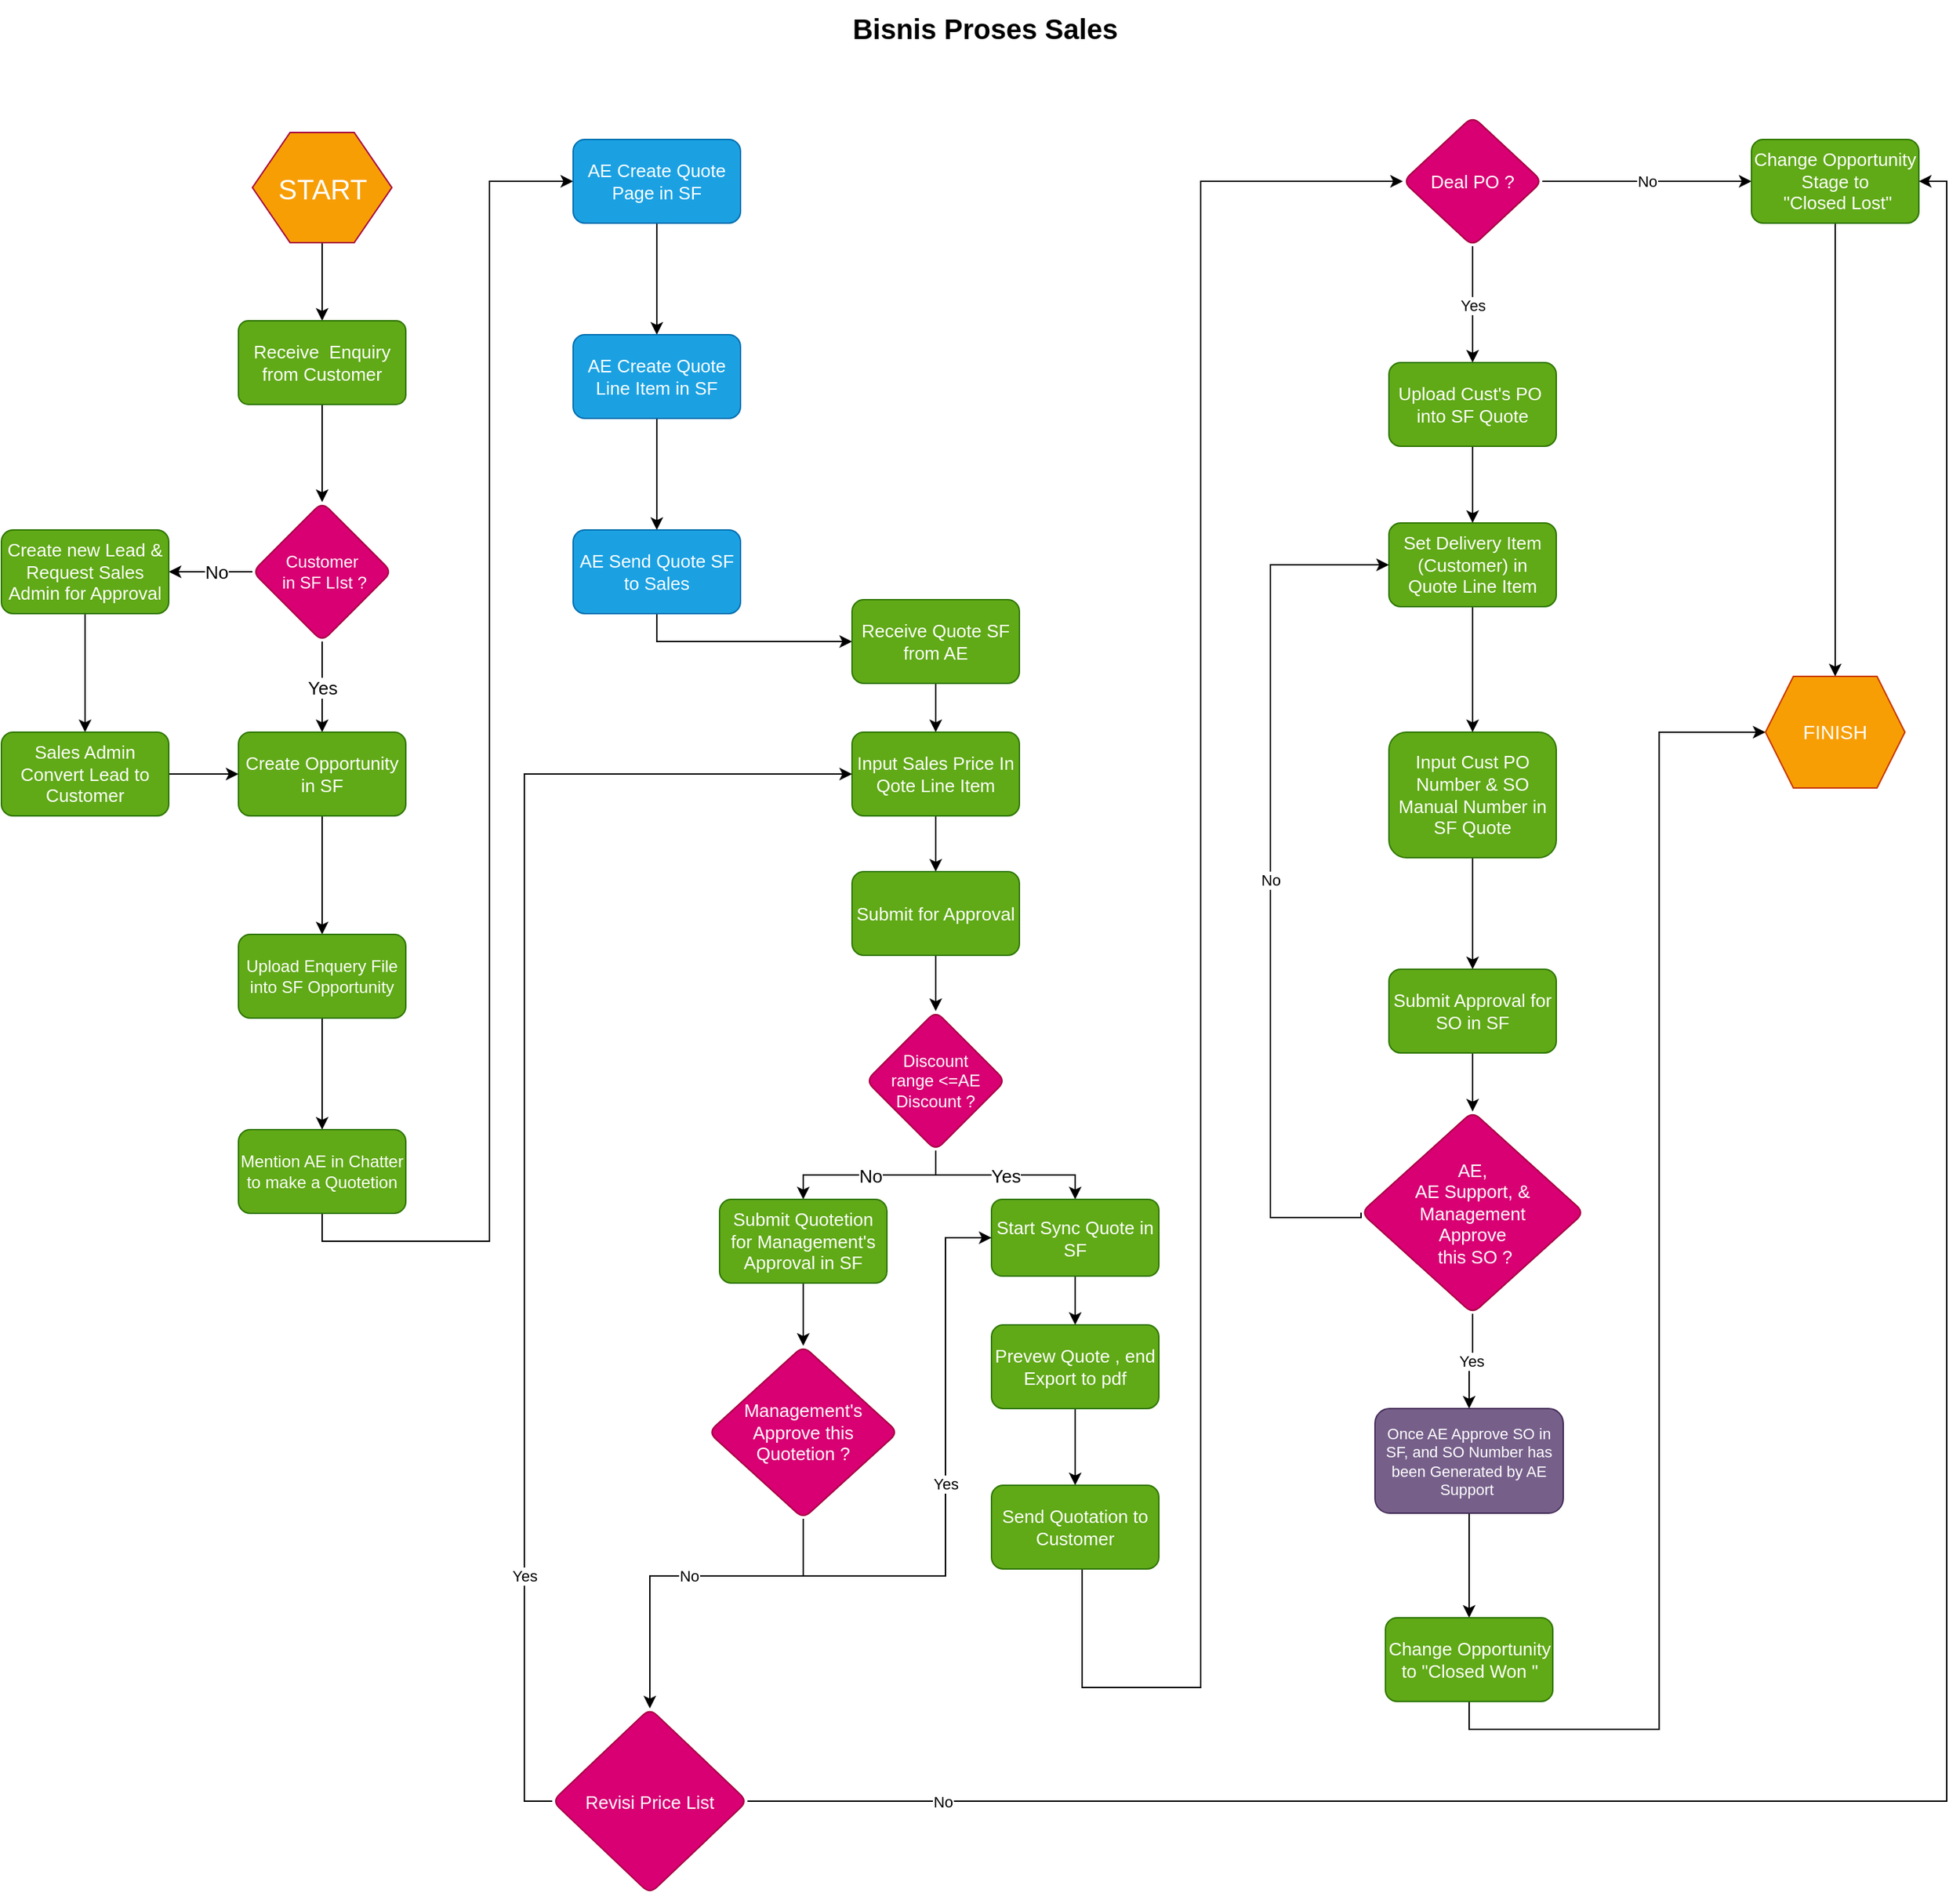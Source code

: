 <mxfile version="20.5.1" type="github">
  <diagram id="C5RBs43oDa-KdzZeNtuy" name="Page-1">
    <mxGraphModel dx="1021" dy="567" grid="1" gridSize="5" guides="1" tooltips="1" connect="1" arrows="1" fold="1" page="1" pageScale="1" pageWidth="1169" pageHeight="827" math="0" shadow="0">
      <root>
        <mxCell id="WIyWlLk6GJQsqaUBKTNV-0" />
        <mxCell id="WIyWlLk6GJQsqaUBKTNV-1" parent="WIyWlLk6GJQsqaUBKTNV-0" />
        <mxCell id="8EcOTREGMyz1jMZO3tZU-0" value="Bisnis Proses Sales" style="text;html=1;align=center;verticalAlign=middle;resizable=0;points=[];autosize=1;strokeColor=none;fillColor=none;fontStyle=1;fontSize=20;" parent="WIyWlLk6GJQsqaUBKTNV-1" vertex="1">
          <mxGeometry x="610" y="30" width="210" height="40" as="geometry" />
        </mxCell>
        <mxCell id="8EcOTREGMyz1jMZO3tZU-26" style="edgeStyle=orthogonalEdgeStyle;rounded=0;orthogonalLoop=1;jettySize=auto;html=1;exitX=0.5;exitY=1;exitDx=0;exitDy=0;entryX=0.5;entryY=0;entryDx=0;entryDy=0;fontSize=13;" parent="WIyWlLk6GJQsqaUBKTNV-1" source="8EcOTREGMyz1jMZO3tZU-5" target="8EcOTREGMyz1jMZO3tZU-7" edge="1">
          <mxGeometry relative="1" as="geometry" />
        </mxCell>
        <mxCell id="8EcOTREGMyz1jMZO3tZU-5" value="START" style="verticalLabelPosition=middle;verticalAlign=middle;html=1;shape=hexagon;perimeter=hexagonPerimeter2;arcSize=6;size=0.27;fontSize=20;labelPosition=center;align=center;fillColor=#F79E05;strokeColor=#A50040;fontColor=#ffffff;" parent="WIyWlLk6GJQsqaUBKTNV-1" vertex="1">
          <mxGeometry x="190" y="125" width="100" height="79" as="geometry" />
        </mxCell>
        <mxCell id="8EcOTREGMyz1jMZO3tZU-10" value="" style="edgeStyle=orthogonalEdgeStyle;rounded=0;orthogonalLoop=1;jettySize=auto;html=1;fontSize=13;" parent="WIyWlLk6GJQsqaUBKTNV-1" source="8EcOTREGMyz1jMZO3tZU-7" target="8EcOTREGMyz1jMZO3tZU-9" edge="1">
          <mxGeometry relative="1" as="geometry" />
        </mxCell>
        <mxCell id="8EcOTREGMyz1jMZO3tZU-7" value="Receive&amp;nbsp; Enquiry from Customer" style="rounded=1;whiteSpace=wrap;html=1;absoluteArcSize=1;arcSize=14;strokeWidth=1;fontSize=13;fillColor=#60a917;fontColor=#ffffff;strokeColor=#2D7600;" parent="WIyWlLk6GJQsqaUBKTNV-1" vertex="1">
          <mxGeometry x="180" y="260" width="120" height="60" as="geometry" />
        </mxCell>
        <mxCell id="8EcOTREGMyz1jMZO3tZU-16" value="Yes" style="edgeStyle=orthogonalEdgeStyle;rounded=0;orthogonalLoop=1;jettySize=auto;html=1;fontSize=13;" parent="WIyWlLk6GJQsqaUBKTNV-1" source="8EcOTREGMyz1jMZO3tZU-9" target="8EcOTREGMyz1jMZO3tZU-15" edge="1">
          <mxGeometry relative="1" as="geometry" />
        </mxCell>
        <mxCell id="8EcOTREGMyz1jMZO3tZU-20" value="No" style="edgeStyle=orthogonalEdgeStyle;rounded=0;orthogonalLoop=1;jettySize=auto;html=1;fontSize=13;" parent="WIyWlLk6GJQsqaUBKTNV-1" source="8EcOTREGMyz1jMZO3tZU-9" target="8EcOTREGMyz1jMZO3tZU-19" edge="1">
          <mxGeometry x="-0.167" relative="1" as="geometry">
            <mxPoint x="-1" as="offset" />
          </mxGeometry>
        </mxCell>
        <mxCell id="8EcOTREGMyz1jMZO3tZU-9" value="Customer&lt;br&gt;&amp;nbsp;in SF LIst ?" style="rhombus;whiteSpace=wrap;html=1;fontSize=12;rounded=1;arcSize=14;strokeWidth=1;fillColor=#d80073;fontColor=#ffffff;strokeColor=#A50040;" parent="WIyWlLk6GJQsqaUBKTNV-1" vertex="1">
          <mxGeometry x="190" y="390" width="100" height="100" as="geometry" />
        </mxCell>
        <mxCell id="8EcOTREGMyz1jMZO3tZU-18" value="" style="edgeStyle=orthogonalEdgeStyle;rounded=0;orthogonalLoop=1;jettySize=auto;html=1;fontSize=13;" parent="WIyWlLk6GJQsqaUBKTNV-1" source="8EcOTREGMyz1jMZO3tZU-15" target="8EcOTREGMyz1jMZO3tZU-17" edge="1">
          <mxGeometry relative="1" as="geometry" />
        </mxCell>
        <mxCell id="8EcOTREGMyz1jMZO3tZU-15" value="Create Opportunity in SF" style="rounded=1;whiteSpace=wrap;html=1;fontSize=13;arcSize=14;strokeWidth=1;fillColor=#60a917;strokeColor=#2D7600;fontColor=#ffffff;" parent="WIyWlLk6GJQsqaUBKTNV-1" vertex="1">
          <mxGeometry x="180" y="555" width="120" height="60" as="geometry" />
        </mxCell>
        <mxCell id="8EcOTREGMyz1jMZO3tZU-27" style="edgeStyle=orthogonalEdgeStyle;rounded=0;orthogonalLoop=1;jettySize=auto;html=1;exitX=0.5;exitY=1;exitDx=0;exitDy=0;entryX=0;entryY=0.5;entryDx=0;entryDy=0;fontSize=13;" parent="WIyWlLk6GJQsqaUBKTNV-1" source="Bv1pG6rDbhh4RcwNzwZb-11" target="8EcOTREGMyz1jMZO3tZU-24" edge="1">
          <mxGeometry relative="1" as="geometry" />
        </mxCell>
        <mxCell id="Bv1pG6rDbhh4RcwNzwZb-12" value="" style="edgeStyle=none;rounded=0;orthogonalLoop=1;jettySize=auto;html=1;fontFamily=Helvetica;fontSize=12;fontColor=#FFFFFF;" parent="WIyWlLk6GJQsqaUBKTNV-1" source="8EcOTREGMyz1jMZO3tZU-17" target="Bv1pG6rDbhh4RcwNzwZb-11" edge="1">
          <mxGeometry relative="1" as="geometry" />
        </mxCell>
        <mxCell id="8EcOTREGMyz1jMZO3tZU-17" value="Upload Enquery File into SF Opportunity" style="rounded=1;whiteSpace=wrap;html=1;fontSize=12;arcSize=14;strokeWidth=1;fillColor=#60a917;fontColor=#ffffff;strokeColor=#2D7600;" parent="WIyWlLk6GJQsqaUBKTNV-1" vertex="1">
          <mxGeometry x="180" y="700" width="120" height="60" as="geometry" />
        </mxCell>
        <mxCell id="8EcOTREGMyz1jMZO3tZU-22" value="" style="edgeStyle=orthogonalEdgeStyle;rounded=0;orthogonalLoop=1;jettySize=auto;html=1;fontSize=13;" parent="WIyWlLk6GJQsqaUBKTNV-1" source="8EcOTREGMyz1jMZO3tZU-19" target="8EcOTREGMyz1jMZO3tZU-21" edge="1">
          <mxGeometry relative="1" as="geometry" />
        </mxCell>
        <mxCell id="8EcOTREGMyz1jMZO3tZU-19" value="Create new Lead &amp;amp; Request Sales Admin for Approval" style="whiteSpace=wrap;html=1;fontSize=13;rounded=1;arcSize=14;strokeWidth=1;fillColor=#60a917;fontColor=#ffffff;strokeColor=#2D7600;" parent="WIyWlLk6GJQsqaUBKTNV-1" vertex="1">
          <mxGeometry x="10" y="410" width="120" height="60" as="geometry" />
        </mxCell>
        <mxCell id="8EcOTREGMyz1jMZO3tZU-23" style="edgeStyle=orthogonalEdgeStyle;rounded=0;orthogonalLoop=1;jettySize=auto;html=1;entryX=0;entryY=0.5;entryDx=0;entryDy=0;fontSize=13;" parent="WIyWlLk6GJQsqaUBKTNV-1" source="8EcOTREGMyz1jMZO3tZU-21" target="8EcOTREGMyz1jMZO3tZU-15" edge="1">
          <mxGeometry relative="1" as="geometry" />
        </mxCell>
        <mxCell id="8EcOTREGMyz1jMZO3tZU-21" value="Sales Admin Convert Lead to Customer" style="rounded=1;whiteSpace=wrap;html=1;fontSize=13;arcSize=14;strokeWidth=1;fillColor=#60a917;fontColor=#ffffff;strokeColor=#2D7600;" parent="WIyWlLk6GJQsqaUBKTNV-1" vertex="1">
          <mxGeometry x="10" y="555" width="120" height="60" as="geometry" />
        </mxCell>
        <mxCell id="8EcOTREGMyz1jMZO3tZU-29" value="" style="edgeStyle=orthogonalEdgeStyle;rounded=0;orthogonalLoop=1;jettySize=auto;html=1;fontSize=13;" parent="WIyWlLk6GJQsqaUBKTNV-1" source="8EcOTREGMyz1jMZO3tZU-24" target="8EcOTREGMyz1jMZO3tZU-28" edge="1">
          <mxGeometry relative="1" as="geometry" />
        </mxCell>
        <mxCell id="8EcOTREGMyz1jMZO3tZU-24" value="AE Create Quote Page in SF" style="rounded=1;whiteSpace=wrap;html=1;fontSize=13;arcSize=14;strokeWidth=1;fillColor=#1ba1e2;fontColor=#ffffff;strokeColor=#006EAF;" parent="WIyWlLk6GJQsqaUBKTNV-1" vertex="1">
          <mxGeometry x="420" y="130" width="120" height="60" as="geometry" />
        </mxCell>
        <mxCell id="8EcOTREGMyz1jMZO3tZU-31" value="" style="edgeStyle=orthogonalEdgeStyle;rounded=0;orthogonalLoop=1;jettySize=auto;html=1;fontSize=13;" parent="WIyWlLk6GJQsqaUBKTNV-1" source="8EcOTREGMyz1jMZO3tZU-28" target="8EcOTREGMyz1jMZO3tZU-30" edge="1">
          <mxGeometry relative="1" as="geometry" />
        </mxCell>
        <mxCell id="8EcOTREGMyz1jMZO3tZU-28" value="AE Create Quote Line Item in SF" style="rounded=1;whiteSpace=wrap;html=1;fontSize=13;arcSize=14;strokeWidth=1;fillColor=#1ba1e2;fontColor=#ffffff;strokeColor=#006EAF;" parent="WIyWlLk6GJQsqaUBKTNV-1" vertex="1">
          <mxGeometry x="420" y="270" width="120" height="60" as="geometry" />
        </mxCell>
        <mxCell id="8EcOTREGMyz1jMZO3tZU-36" style="edgeStyle=orthogonalEdgeStyle;rounded=0;orthogonalLoop=1;jettySize=auto;html=1;exitX=0.5;exitY=1;exitDx=0;exitDy=0;entryX=0;entryY=0.5;entryDx=0;entryDy=0;fontSize=13;" parent="WIyWlLk6GJQsqaUBKTNV-1" source="8EcOTREGMyz1jMZO3tZU-30" target="8EcOTREGMyz1jMZO3tZU-34" edge="1">
          <mxGeometry relative="1" as="geometry" />
        </mxCell>
        <mxCell id="8EcOTREGMyz1jMZO3tZU-30" value="AE Send Quote SF to Sales" style="rounded=1;whiteSpace=wrap;html=1;fontSize=13;arcSize=14;strokeWidth=1;fillColor=#1ba1e2;fontColor=#ffffff;strokeColor=#006EAF;" parent="WIyWlLk6GJQsqaUBKTNV-1" vertex="1">
          <mxGeometry x="420" y="410" width="120" height="60" as="geometry" />
        </mxCell>
        <mxCell id="8EcOTREGMyz1jMZO3tZU-38" value="" style="edgeStyle=orthogonalEdgeStyle;rounded=0;orthogonalLoop=1;jettySize=auto;html=1;fontSize=13;" parent="WIyWlLk6GJQsqaUBKTNV-1" source="8EcOTREGMyz1jMZO3tZU-34" target="8EcOTREGMyz1jMZO3tZU-37" edge="1">
          <mxGeometry relative="1" as="geometry" />
        </mxCell>
        <mxCell id="8EcOTREGMyz1jMZO3tZU-34" value="Receive Quote SF from AE" style="whiteSpace=wrap;html=1;fontSize=13;rounded=1;arcSize=14;strokeWidth=1;fillColor=#60a917;fontColor=#ffffff;strokeColor=#2D7600;" parent="WIyWlLk6GJQsqaUBKTNV-1" vertex="1">
          <mxGeometry x="620" y="460" width="120" height="60" as="geometry" />
        </mxCell>
        <mxCell id="JqkhvgP3lDVbGr0tkGKe-7" value="" style="edgeStyle=orthogonalEdgeStyle;rounded=0;orthogonalLoop=1;jettySize=auto;html=1;" edge="1" parent="WIyWlLk6GJQsqaUBKTNV-1" source="8EcOTREGMyz1jMZO3tZU-37" target="JqkhvgP3lDVbGr0tkGKe-0">
          <mxGeometry relative="1" as="geometry" />
        </mxCell>
        <mxCell id="8EcOTREGMyz1jMZO3tZU-37" value="Input Sales Price In Qote Line Item" style="whiteSpace=wrap;html=1;fontSize=13;rounded=1;arcSize=14;strokeWidth=1;fillColor=#60a917;fontColor=#ffffff;strokeColor=#2D7600;" parent="WIyWlLk6GJQsqaUBKTNV-1" vertex="1">
          <mxGeometry x="620" y="555" width="120" height="60" as="geometry" />
        </mxCell>
        <mxCell id="8EcOTREGMyz1jMZO3tZU-47" value="No" style="edgeStyle=elbowEdgeStyle;rounded=0;orthogonalLoop=1;jettySize=auto;elbow=vertical;html=1;fontSize=13;" parent="WIyWlLk6GJQsqaUBKTNV-1" source="8EcOTREGMyz1jMZO3tZU-39" target="8EcOTREGMyz1jMZO3tZU-46" edge="1">
          <mxGeometry relative="1" as="geometry" />
        </mxCell>
        <mxCell id="8EcOTREGMyz1jMZO3tZU-49" value="Yes" style="edgeStyle=elbowEdgeStyle;rounded=0;orthogonalLoop=1;jettySize=auto;elbow=vertical;html=1;fontSize=13;" parent="WIyWlLk6GJQsqaUBKTNV-1" source="8EcOTREGMyz1jMZO3tZU-39" target="8EcOTREGMyz1jMZO3tZU-48" edge="1">
          <mxGeometry relative="1" as="geometry" />
        </mxCell>
        <mxCell id="Bv1pG6rDbhh4RcwNzwZb-2" style="edgeStyle=none;rounded=0;orthogonalLoop=1;jettySize=auto;html=1;exitX=0.5;exitY=1;exitDx=0;exitDy=0;entryX=0.5;entryY=0;entryDx=0;entryDy=0;fontFamily=Helvetica;fontSize=12;fontColor=#FFFFFF;" parent="WIyWlLk6GJQsqaUBKTNV-1" source="8EcOTREGMyz1jMZO3tZU-46" target="Bv1pG6rDbhh4RcwNzwZb-0" edge="1">
          <mxGeometry relative="1" as="geometry" />
        </mxCell>
        <mxCell id="8EcOTREGMyz1jMZO3tZU-46" value="Submit Quotetion for Management&#39;s Approval in SF" style="whiteSpace=wrap;html=1;fontSize=13;rounded=1;arcSize=14;strokeWidth=1;fillColor=#60a917;fontColor=#ffffff;strokeColor=#2D7600;" parent="WIyWlLk6GJQsqaUBKTNV-1" vertex="1">
          <mxGeometry x="525" y="890" width="120" height="60" as="geometry" />
        </mxCell>
        <mxCell id="JqkhvgP3lDVbGr0tkGKe-20" style="edgeStyle=none;rounded=0;orthogonalLoop=1;jettySize=auto;html=1;exitX=0.5;exitY=1;exitDx=0;exitDy=0;entryX=0.5;entryY=0;entryDx=0;entryDy=0;" edge="1" parent="WIyWlLk6GJQsqaUBKTNV-1" source="8EcOTREGMyz1jMZO3tZU-48" target="0KOkeijIJ7gyHbX02i4s-0">
          <mxGeometry relative="1" as="geometry" />
        </mxCell>
        <mxCell id="8EcOTREGMyz1jMZO3tZU-48" value="Start Sync Quote in SF" style="whiteSpace=wrap;html=1;fontSize=13;rounded=1;arcSize=14;strokeWidth=1;fillColor=#60a917;fontColor=#ffffff;strokeColor=#2D7600;" parent="WIyWlLk6GJQsqaUBKTNV-1" vertex="1">
          <mxGeometry x="720" y="890" width="120" height="55" as="geometry" />
        </mxCell>
        <mxCell id="CEy67A7VbpGF-3hFrqcU-10" value="Yes" style="edgeStyle=orthogonalEdgeStyle;rounded=0;orthogonalLoop=1;jettySize=auto;html=1;elbow=vertical;" parent="WIyWlLk6GJQsqaUBKTNV-1" source="CEy67A7VbpGF-3hFrqcU-6" target="CEy67A7VbpGF-3hFrqcU-9" edge="1">
          <mxGeometry relative="1" as="geometry" />
        </mxCell>
        <mxCell id="CEy67A7VbpGF-3hFrqcU-20" value="No" style="edgeStyle=orthogonalEdgeStyle;rounded=0;orthogonalLoop=1;jettySize=auto;html=1;elbow=vertical;" parent="WIyWlLk6GJQsqaUBKTNV-1" source="CEy67A7VbpGF-3hFrqcU-6" target="CEy67A7VbpGF-3hFrqcU-19" edge="1">
          <mxGeometry relative="1" as="geometry" />
        </mxCell>
        <mxCell id="CEy67A7VbpGF-3hFrqcU-6" value="Deal PO ?" style="rhombus;whiteSpace=wrap;html=1;fontSize=13;rounded=1;arcSize=14;strokeWidth=1;fillColor=#d80073;fontColor=#ffffff;strokeColor=#A50040;" parent="WIyWlLk6GJQsqaUBKTNV-1" vertex="1">
          <mxGeometry x="1015" y="113.5" width="100" height="93" as="geometry" />
        </mxCell>
        <mxCell id="Bv1pG6rDbhh4RcwNzwZb-9" style="edgeStyle=none;rounded=0;orthogonalLoop=1;jettySize=auto;html=1;exitX=0.5;exitY=1;exitDx=0;exitDy=0;entryX=0.5;entryY=0;entryDx=0;entryDy=0;fontFamily=Helvetica;fontSize=12;fontColor=#1A1A1A;" parent="WIyWlLk6GJQsqaUBKTNV-1" source="CEy67A7VbpGF-3hFrqcU-9" target="Bv1pG6rDbhh4RcwNzwZb-7" edge="1">
          <mxGeometry relative="1" as="geometry" />
        </mxCell>
        <mxCell id="CEy67A7VbpGF-3hFrqcU-9" value="Upload Cust&#39;s PO&amp;nbsp;&lt;br&gt;into SF Quote" style="whiteSpace=wrap;html=1;fontSize=13;rounded=1;arcSize=14;strokeWidth=1;fillColor=#60a917;fontColor=#ffffff;strokeColor=#2D7600;" parent="WIyWlLk6GJQsqaUBKTNV-1" vertex="1">
          <mxGeometry x="1005" y="290" width="120" height="60" as="geometry" />
        </mxCell>
        <mxCell id="CEy67A7VbpGF-3hFrqcU-14" value="" style="edgeStyle=orthogonalEdgeStyle;rounded=0;orthogonalLoop=1;jettySize=auto;html=1;elbow=vertical;" parent="WIyWlLk6GJQsqaUBKTNV-1" source="CEy67A7VbpGF-3hFrqcU-11" target="CEy67A7VbpGF-3hFrqcU-13" edge="1">
          <mxGeometry relative="1" as="geometry" />
        </mxCell>
        <mxCell id="CEy67A7VbpGF-3hFrqcU-11" value="Input Cust PO Number &amp;amp; SO Manual Number in SF Quote" style="whiteSpace=wrap;html=1;fontSize=13;rounded=1;arcSize=14;strokeWidth=1;fillColor=#60a917;fontColor=#ffffff;strokeColor=#2D7600;" parent="WIyWlLk6GJQsqaUBKTNV-1" vertex="1">
          <mxGeometry x="1005" y="555" width="120" height="90" as="geometry" />
        </mxCell>
        <mxCell id="JqkhvgP3lDVbGr0tkGKe-15" style="edgeStyle=orthogonalEdgeStyle;rounded=0;orthogonalLoop=1;jettySize=auto;html=1;exitX=0.5;exitY=1;exitDx=0;exitDy=0;" edge="1" parent="WIyWlLk6GJQsqaUBKTNV-1" source="CEy67A7VbpGF-3hFrqcU-13" target="JqkhvgP3lDVbGr0tkGKe-6">
          <mxGeometry relative="1" as="geometry" />
        </mxCell>
        <mxCell id="CEy67A7VbpGF-3hFrqcU-13" value="Submit Approval for SO in SF" style="whiteSpace=wrap;html=1;fontSize=13;rounded=1;arcSize=14;strokeWidth=1;fillColor=#60a917;fontColor=#ffffff;strokeColor=#2D7600;" parent="WIyWlLk6GJQsqaUBKTNV-1" vertex="1">
          <mxGeometry x="1005" y="725" width="120" height="60" as="geometry" />
        </mxCell>
        <mxCell id="CEy67A7VbpGF-3hFrqcU-18" value="" style="edgeStyle=orthogonalEdgeStyle;rounded=0;orthogonalLoop=1;jettySize=auto;html=1;elbow=vertical;" parent="WIyWlLk6GJQsqaUBKTNV-1" source="CEy67A7VbpGF-3hFrqcU-15" target="CEy67A7VbpGF-3hFrqcU-17" edge="1">
          <mxGeometry relative="1" as="geometry" />
        </mxCell>
        <mxCell id="CEy67A7VbpGF-3hFrqcU-15" value="Once AE Approve SO in SF, and SO Number has been Generated by AE Support&amp;nbsp;" style="whiteSpace=wrap;html=1;fontSize=11;rounded=1;arcSize=14;strokeWidth=1;fillColor=#76608a;fontColor=#ffffff;strokeColor=#432D57;" parent="WIyWlLk6GJQsqaUBKTNV-1" vertex="1">
          <mxGeometry x="995" y="1040" width="135" height="75" as="geometry" />
        </mxCell>
        <mxCell id="CEy67A7VbpGF-3hFrqcU-24" style="edgeStyle=orthogonalEdgeStyle;rounded=0;orthogonalLoop=1;jettySize=auto;html=1;exitX=0.5;exitY=1;exitDx=0;exitDy=0;entryX=0;entryY=0.5;entryDx=0;entryDy=0;" parent="WIyWlLk6GJQsqaUBKTNV-1" source="CEy67A7VbpGF-3hFrqcU-17" target="CEy67A7VbpGF-3hFrqcU-21" edge="1">
          <mxGeometry relative="1" as="geometry" />
        </mxCell>
        <mxCell id="CEy67A7VbpGF-3hFrqcU-17" value="Change Opportunity to &quot;Closed Won &quot;" style="whiteSpace=wrap;html=1;fontSize=13;rounded=1;arcSize=14;strokeWidth=1;fillColor=#60a917;fontColor=#ffffff;strokeColor=#2D7600;" parent="WIyWlLk6GJQsqaUBKTNV-1" vertex="1">
          <mxGeometry x="1002.5" y="1190" width="120" height="60" as="geometry" />
        </mxCell>
        <mxCell id="CEy67A7VbpGF-3hFrqcU-25" style="edgeStyle=orthogonalEdgeStyle;rounded=0;orthogonalLoop=1;jettySize=auto;html=1;exitX=0.5;exitY=1;exitDx=0;exitDy=0;entryX=0.5;entryY=0;entryDx=0;entryDy=0;" parent="WIyWlLk6GJQsqaUBKTNV-1" source="CEy67A7VbpGF-3hFrqcU-19" target="CEy67A7VbpGF-3hFrqcU-21" edge="1">
          <mxGeometry relative="1" as="geometry" />
        </mxCell>
        <mxCell id="CEy67A7VbpGF-3hFrqcU-19" value="Change Opportunity Stage to&lt;br&gt;&amp;nbsp;&quot;Closed Lost&quot;" style="whiteSpace=wrap;html=1;fontSize=13;rounded=1;arcSize=14;strokeWidth=1;fillColor=#60a917;fontColor=#ffffff;strokeColor=#2D7600;" parent="WIyWlLk6GJQsqaUBKTNV-1" vertex="1">
          <mxGeometry x="1265" y="130" width="120" height="60" as="geometry" />
        </mxCell>
        <mxCell id="CEy67A7VbpGF-3hFrqcU-21" value="FINISH" style="shape=hexagon;perimeter=hexagonPerimeter2;whiteSpace=wrap;html=1;fixedSize=1;fontSize=14;fillColor=#F79E05;fontColor=#FFFFFF;strokeColor=#C73500;" parent="WIyWlLk6GJQsqaUBKTNV-1" vertex="1">
          <mxGeometry x="1275" y="515" width="100" height="80" as="geometry" />
        </mxCell>
        <mxCell id="0KOkeijIJ7gyHbX02i4s-3" value="" style="edgeStyle=orthogonalEdgeStyle;rounded=0;orthogonalLoop=1;jettySize=auto;html=1;fontSize=13;" parent="WIyWlLk6GJQsqaUBKTNV-1" source="0KOkeijIJ7gyHbX02i4s-0" target="0KOkeijIJ7gyHbX02i4s-2" edge="1">
          <mxGeometry relative="1" as="geometry" />
        </mxCell>
        <mxCell id="0KOkeijIJ7gyHbX02i4s-0" value="Prevew Quote , end Export to pdf" style="whiteSpace=wrap;html=1;fontSize=13;rounded=1;arcSize=14;strokeWidth=1;align=center;fillColor=#60a917;fontColor=#ffffff;strokeColor=#2D7600;" parent="WIyWlLk6GJQsqaUBKTNV-1" vertex="1">
          <mxGeometry x="720" y="980" width="120" height="60" as="geometry" />
        </mxCell>
        <mxCell id="JqkhvgP3lDVbGr0tkGKe-22" style="edgeStyle=orthogonalEdgeStyle;rounded=0;orthogonalLoop=1;jettySize=auto;html=1;exitX=0.5;exitY=1;exitDx=0;exitDy=0;entryX=0;entryY=0.5;entryDx=0;entryDy=0;" edge="1" parent="WIyWlLk6GJQsqaUBKTNV-1" source="0KOkeijIJ7gyHbX02i4s-2" target="CEy67A7VbpGF-3hFrqcU-6">
          <mxGeometry relative="1" as="geometry">
            <Array as="points">
              <mxPoint x="785" y="1240" />
              <mxPoint x="870" y="1240" />
              <mxPoint x="870" y="160" />
            </Array>
          </mxGeometry>
        </mxCell>
        <mxCell id="0KOkeijIJ7gyHbX02i4s-2" value="Send Quotation to Customer" style="rounded=1;whiteSpace=wrap;html=1;fontSize=13;arcSize=14;strokeWidth=1;fillColor=#60a917;fontColor=#ffffff;strokeColor=#2D7600;" parent="WIyWlLk6GJQsqaUBKTNV-1" vertex="1">
          <mxGeometry x="720" y="1095" width="120" height="60" as="geometry" />
        </mxCell>
        <mxCell id="JqkhvgP3lDVbGr0tkGKe-10" value="No" style="edgeStyle=orthogonalEdgeStyle;rounded=0;orthogonalLoop=1;jettySize=auto;html=1;" edge="1" parent="WIyWlLk6GJQsqaUBKTNV-1" source="Bv1pG6rDbhh4RcwNzwZb-0" target="JqkhvgP3lDVbGr0tkGKe-9">
          <mxGeometry relative="1" as="geometry">
            <Array as="points">
              <mxPoint x="585" y="1160" />
              <mxPoint x="475" y="1160" />
            </Array>
          </mxGeometry>
        </mxCell>
        <mxCell id="JqkhvgP3lDVbGr0tkGKe-23" value="Yes" style="edgeStyle=orthogonalEdgeStyle;rounded=0;orthogonalLoop=1;jettySize=auto;html=1;exitX=0.5;exitY=1;exitDx=0;exitDy=0;entryX=0;entryY=0.5;entryDx=0;entryDy=0;" edge="1" parent="WIyWlLk6GJQsqaUBKTNV-1" source="Bv1pG6rDbhh4RcwNzwZb-0" target="8EcOTREGMyz1jMZO3tZU-48">
          <mxGeometry relative="1" as="geometry">
            <Array as="points">
              <mxPoint x="585" y="1160" />
              <mxPoint x="687" y="1160" />
              <mxPoint x="687" y="918" />
            </Array>
          </mxGeometry>
        </mxCell>
        <mxCell id="Bv1pG6rDbhh4RcwNzwZb-0" value="Management&#39;s&lt;br&gt;Approve this &lt;br&gt;Quotetion ?" style="rhombus;whiteSpace=wrap;html=1;fontSize=13;fillColor=#d80073;strokeColor=#A50040;fontColor=#ffffff;rounded=1;arcSize=14;strokeWidth=1;" parent="WIyWlLk6GJQsqaUBKTNV-1" vertex="1">
          <mxGeometry x="517" y="995" width="136" height="124" as="geometry" />
        </mxCell>
        <mxCell id="Bv1pG6rDbhh4RcwNzwZb-10" style="edgeStyle=none;rounded=0;orthogonalLoop=1;jettySize=auto;html=1;exitX=0.5;exitY=1;exitDx=0;exitDy=0;fontFamily=Helvetica;fontSize=12;fontColor=#1A1A1A;" parent="WIyWlLk6GJQsqaUBKTNV-1" source="Bv1pG6rDbhh4RcwNzwZb-7" target="CEy67A7VbpGF-3hFrqcU-11" edge="1">
          <mxGeometry relative="1" as="geometry" />
        </mxCell>
        <mxCell id="Bv1pG6rDbhh4RcwNzwZb-7" value="Set Delivery Item (Customer) in&lt;br&gt;Quote Line Item" style="whiteSpace=wrap;html=1;fontSize=13;fillColor=#60a917;strokeColor=#2D7600;fontColor=#ffffff;rounded=1;arcSize=14;strokeWidth=1;" parent="WIyWlLk6GJQsqaUBKTNV-1" vertex="1">
          <mxGeometry x="1005" y="405" width="120" height="60" as="geometry" />
        </mxCell>
        <mxCell id="Bv1pG6rDbhh4RcwNzwZb-11" value="Mention AE in Chatter to make a Quotetion" style="whiteSpace=wrap;html=1;fillColor=#60a917;strokeColor=#2D7600;fontColor=#ffffff;rounded=1;arcSize=14;strokeWidth=1;" parent="WIyWlLk6GJQsqaUBKTNV-1" vertex="1">
          <mxGeometry x="180" y="840" width="120" height="60" as="geometry" />
        </mxCell>
        <mxCell id="JqkhvgP3lDVbGr0tkGKe-12" style="edgeStyle=orthogonalEdgeStyle;rounded=0;orthogonalLoop=1;jettySize=auto;html=1;exitX=0.5;exitY=1;exitDx=0;exitDy=0;" edge="1" parent="WIyWlLk6GJQsqaUBKTNV-1" source="JqkhvgP3lDVbGr0tkGKe-0" target="8EcOTREGMyz1jMZO3tZU-39">
          <mxGeometry relative="1" as="geometry" />
        </mxCell>
        <mxCell id="JqkhvgP3lDVbGr0tkGKe-0" value="Submit for Approval" style="whiteSpace=wrap;html=1;fontSize=13;fillColor=#60a917;strokeColor=#2D7600;fontColor=#ffffff;rounded=1;arcSize=14;strokeWidth=1;" vertex="1" parent="WIyWlLk6GJQsqaUBKTNV-1">
          <mxGeometry x="620" y="655" width="120" height="60" as="geometry" />
        </mxCell>
        <mxCell id="8EcOTREGMyz1jMZO3tZU-39" value="Discount&lt;br&gt;range &amp;lt;=AE Discount ?" style="rhombus;whiteSpace=wrap;html=1;fontSize=12;rounded=1;arcSize=14;strokeWidth=1;fillColor=#d80073;fontColor=#ffffff;strokeColor=#A50040;" parent="WIyWlLk6GJQsqaUBKTNV-1" vertex="1">
          <mxGeometry x="630" y="755" width="100" height="100" as="geometry" />
        </mxCell>
        <mxCell id="JqkhvgP3lDVbGr0tkGKe-14" value="No" style="edgeStyle=orthogonalEdgeStyle;rounded=0;orthogonalLoop=1;jettySize=auto;html=1;exitX=0;exitY=0.5;exitDx=0;exitDy=0;entryX=0;entryY=0.5;entryDx=0;entryDy=0;" edge="1" parent="WIyWlLk6GJQsqaUBKTNV-1" source="JqkhvgP3lDVbGr0tkGKe-6" target="Bv1pG6rDbhh4RcwNzwZb-7">
          <mxGeometry relative="1" as="geometry">
            <Array as="points">
              <mxPoint x="985" y="903" />
              <mxPoint x="920" y="903" />
              <mxPoint x="920" y="435" />
            </Array>
          </mxGeometry>
        </mxCell>
        <mxCell id="JqkhvgP3lDVbGr0tkGKe-16" value="Yes" style="edgeStyle=orthogonalEdgeStyle;rounded=0;orthogonalLoop=1;jettySize=auto;html=1;exitX=0.5;exitY=1;exitDx=0;exitDy=0;" edge="1" parent="WIyWlLk6GJQsqaUBKTNV-1" source="JqkhvgP3lDVbGr0tkGKe-6" target="CEy67A7VbpGF-3hFrqcU-15">
          <mxGeometry relative="1" as="geometry" />
        </mxCell>
        <mxCell id="JqkhvgP3lDVbGr0tkGKe-6" value="AE, &lt;br&gt;AE Support, &amp;amp;&lt;br&gt;Management &lt;br&gt;Approve&lt;br&gt;&amp;nbsp;this SO ?" style="rhombus;whiteSpace=wrap;html=1;fontSize=13;fillColor=#d80073;strokeColor=#A50040;fontColor=#ffffff;rounded=1;arcSize=14;strokeWidth=1;" vertex="1" parent="WIyWlLk6GJQsqaUBKTNV-1">
          <mxGeometry x="985" y="827" width="160" height="145" as="geometry" />
        </mxCell>
        <mxCell id="JqkhvgP3lDVbGr0tkGKe-26" value="Yes" style="edgeStyle=orthogonalEdgeStyle;rounded=0;orthogonalLoop=1;jettySize=auto;html=1;exitX=0;exitY=0.5;exitDx=0;exitDy=0;entryX=0;entryY=0.5;entryDx=0;entryDy=0;" edge="1" parent="WIyWlLk6GJQsqaUBKTNV-1" source="JqkhvgP3lDVbGr0tkGKe-9" target="8EcOTREGMyz1jMZO3tZU-37">
          <mxGeometry x="-0.634" relative="1" as="geometry">
            <mxPoint as="offset" />
          </mxGeometry>
        </mxCell>
        <mxCell id="JqkhvgP3lDVbGr0tkGKe-27" value="No" style="edgeStyle=orthogonalEdgeStyle;rounded=0;orthogonalLoop=1;jettySize=auto;html=1;exitX=1;exitY=0.5;exitDx=0;exitDy=0;entryX=1;entryY=0.5;entryDx=0;entryDy=0;" edge="1" parent="WIyWlLk6GJQsqaUBKTNV-1" source="JqkhvgP3lDVbGr0tkGKe-9" target="CEy67A7VbpGF-3hFrqcU-19">
          <mxGeometry x="-0.863" relative="1" as="geometry">
            <mxPoint as="offset" />
          </mxGeometry>
        </mxCell>
        <mxCell id="JqkhvgP3lDVbGr0tkGKe-9" value="Revisi Price List" style="rhombus;whiteSpace=wrap;html=1;fontSize=13;fillColor=#d80073;strokeColor=#A50040;fontColor=#ffffff;rounded=1;arcSize=14;strokeWidth=1;" vertex="1" parent="WIyWlLk6GJQsqaUBKTNV-1">
          <mxGeometry x="405" y="1255" width="140" height="133" as="geometry" />
        </mxCell>
      </root>
    </mxGraphModel>
  </diagram>
</mxfile>
